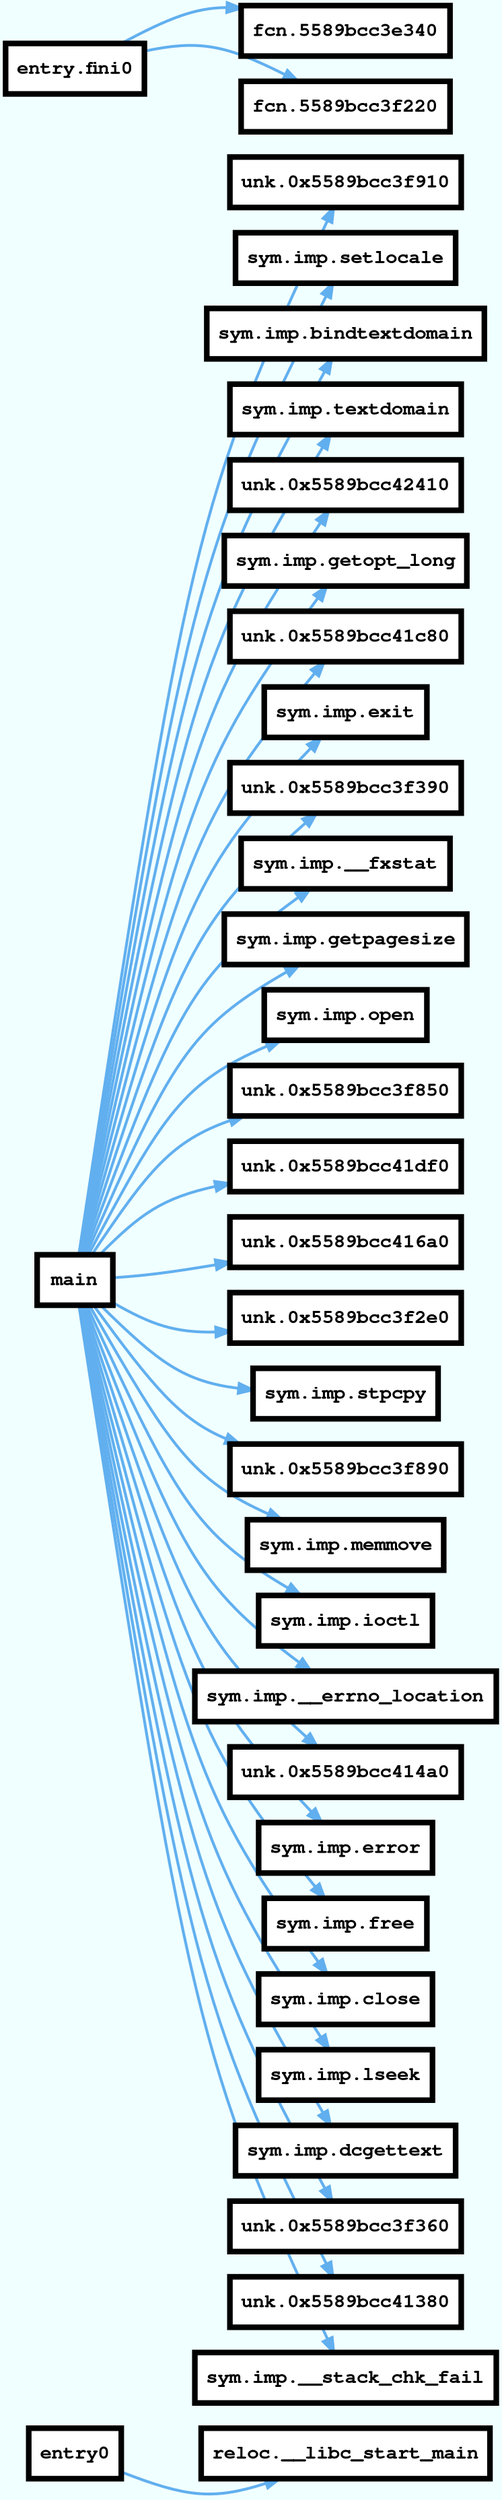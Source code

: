 digraph code {
rankdir=LR;
outputorder=edgesfirst;
graph [bgcolor=azure fontname="Courier" splines="curved"];
node [penwidth=4 fillcolor=white style=filled fontname="Courier Bold" fontsize=14 shape=box];
edge [arrowhead="normal" style=bold weight=2];
  "0x5589bcc3f1f0" [label="entry0" URL="entry0/0x5589bcc3f1f0"];
  "0x5589bcc3f1f0" -> "0x5589bcc46fd0" [color="#61afef" URL="reloc.__libc_start_main/0x5589bcc46fd0"];
  "0x5589bcc46fd0" [label="reloc.__libc_start_main" URL="reloc.__libc_start_main/0x5589bcc46fd0"];
  "0x5589bcc3e690" [label="main" URL="main/0x5589bcc3e690"];
  "0x5589bcc3e690" -> "0x5589bcc3f910" [color="#61afef" URL="unk.0x5589bcc3f910/0x5589bcc3f910"];
  "0x5589bcc3f910" [label="unk.0x5589bcc3f910" URL="unk.0x5589bcc3f910/0x5589bcc3f910"];
  "0x5589bcc3e690" -> "0x5589bcc3e580" [color="#61afef" URL="sym.imp.setlocale/0x5589bcc3e580"];
  "0x5589bcc3e580" [label="sym.imp.setlocale" URL="sym.imp.setlocale/0x5589bcc3e580"];
  "0x5589bcc3e690" -> "0x5589bcc3e3e0" [color="#61afef" URL="sym.imp.bindtextdomain/0x5589bcc3e3e0"];
  "0x5589bcc3e3e0" [label="sym.imp.bindtextdomain" URL="sym.imp.bindtextdomain/0x5589bcc3e3e0"];
  "0x5589bcc3e690" -> "0x5589bcc3e3c0" [color="#61afef" URL="sym.imp.textdomain/0x5589bcc3e3c0"];
  "0x5589bcc3e3c0" [label="sym.imp.textdomain" URL="sym.imp.textdomain/0x5589bcc3e3c0"];
  "0x5589bcc3e690" -> "0x5589bcc42410" [color="#61afef" URL="unk.0x5589bcc42410/0x5589bcc42410"];
  "0x5589bcc42410" [label="unk.0x5589bcc42410" URL="unk.0x5589bcc42410/0x5589bcc42410"];
  "0x5589bcc3e690" -> "0x5589bcc3e440" [color="#61afef" URL="sym.imp.getopt_long/0x5589bcc3e440"];
  "0x5589bcc3e440" [label="sym.imp.getopt_long" URL="sym.imp.getopt_long/0x5589bcc3e440"];
  "0x5589bcc3e690" -> "0x5589bcc41c80" [color="#61afef" URL="unk.0x5589bcc41c80/0x5589bcc41c80"];
  "0x5589bcc41c80" [label="unk.0x5589bcc41c80" URL="unk.0x5589bcc41c80/0x5589bcc41c80"];
  "0x5589bcc3e690" -> "0x5589bcc3e600" [color="#61afef" URL="sym.imp.exit/0x5589bcc3e600"];
  "0x5589bcc3e600" [label="sym.imp.exit" URL="sym.imp.exit/0x5589bcc3e600"];
  "0x5589bcc3e690" -> "0x5589bcc3f390" [color="#61afef" URL="unk.0x5589bcc3f390/0x5589bcc3f390"];
  "0x5589bcc3f390" [label="unk.0x5589bcc3f390" URL="unk.0x5589bcc3f390/0x5589bcc3f390"];
  "0x5589bcc3e690" -> "0x5589bcc3e550" [color="#61afef" URL="sym.imp.__fxstat/0x5589bcc3e550"];
  "0x5589bcc3e550" [label="sym.imp.__fxstat" URL="sym.imp.__fxstat/0x5589bcc3e550"];
  "0x5589bcc3e690" -> "0x5589bcc3e5f0" [color="#61afef" URL="sym.imp.getpagesize/0x5589bcc3e5f0"];
  "0x5589bcc3e5f0" [label="sym.imp.getpagesize" URL="sym.imp.getpagesize/0x5589bcc3e5f0"];
  "0x5589bcc3e690" -> "0x5589bcc3e5c0" [color="#61afef" URL="sym.imp.open/0x5589bcc3e5c0"];
  "0x5589bcc3e5c0" [label="sym.imp.open" URL="sym.imp.open/0x5589bcc3e5c0"];
  "0x5589bcc3e690" -> "0x5589bcc3f850" [color="#61afef" URL="unk.0x5589bcc3f850/0x5589bcc3f850"];
  "0x5589bcc3f850" [label="unk.0x5589bcc3f850" URL="unk.0x5589bcc3f850/0x5589bcc3f850"];
  "0x5589bcc3e690" -> "0x5589bcc41df0" [color="#61afef" URL="unk.0x5589bcc41df0/0x5589bcc41df0"];
  "0x5589bcc41df0" [label="unk.0x5589bcc41df0" URL="unk.0x5589bcc41df0/0x5589bcc41df0"];
  "0x5589bcc3e690" -> "0x5589bcc416a0" [color="#61afef" URL="unk.0x5589bcc416a0/0x5589bcc416a0"];
  "0x5589bcc416a0" [label="unk.0x5589bcc416a0" URL="unk.0x5589bcc416a0/0x5589bcc416a0"];
  "0x5589bcc3e690" -> "0x5589bcc3f2e0" [color="#61afef" URL="unk.0x5589bcc3f2e0/0x5589bcc3f2e0"];
  "0x5589bcc3f2e0" [label="unk.0x5589bcc3f2e0" URL="unk.0x5589bcc3f2e0/0x5589bcc3f2e0"];
  "0x5589bcc3e690" -> "0x5589bcc3e3f0" [color="#61afef" URL="sym.imp.stpcpy/0x5589bcc3e3f0"];
  "0x5589bcc3e3f0" [label="sym.imp.stpcpy" URL="sym.imp.stpcpy/0x5589bcc3e3f0"];
  "0x5589bcc3e690" -> "0x5589bcc3f890" [color="#61afef" URL="unk.0x5589bcc3f890/0x5589bcc3f890"];
  "0x5589bcc3f890" [label="unk.0x5589bcc3f890" URL="unk.0x5589bcc3f890/0x5589bcc3f890"];
  "0x5589bcc3e690" -> "0x5589bcc3e5a0" [color="#61afef" URL="sym.imp.memmove/0x5589bcc3e5a0"];
  "0x5589bcc3e5a0" [label="sym.imp.memmove" URL="sym.imp.memmove/0x5589bcc3e5a0"];
  "0x5589bcc3e690" -> "0x5589bcc3e490" [color="#61afef" URL="sym.imp.ioctl/0x5589bcc3e490"];
  "0x5589bcc3e490" [label="sym.imp.ioctl" URL="sym.imp.ioctl/0x5589bcc3e490"];
  "0x5589bcc3e690" -> "0x5589bcc3e370" [color="#61afef" URL="sym.imp.__errno_location/0x5589bcc3e370"];
  "0x5589bcc3e370" [label="sym.imp.__errno_location" URL="sym.imp.__errno_location/0x5589bcc3e370"];
  "0x5589bcc3e690" -> "0x5589bcc414a0" [color="#61afef" URL="unk.0x5589bcc414a0/0x5589bcc414a0"];
  "0x5589bcc414a0" [label="unk.0x5589bcc414a0" URL="unk.0x5589bcc414a0/0x5589bcc414a0"];
  "0x5589bcc3e690" -> "0x5589bcc3e5b0" [color="#61afef" URL="sym.imp.error/0x5589bcc3e5b0"];
  "0x5589bcc3e5b0" [label="sym.imp.error" URL="sym.imp.error/0x5589bcc3e5b0"];
  "0x5589bcc3e690" -> "0x5589bcc3e350" [color="#61afef" URL="sym.imp.free/0x5589bcc3e350"];
  "0x5589bcc3e350" [label="sym.imp.free" URL="sym.imp.free/0x5589bcc3e350"];
  "0x5589bcc3e690" -> "0x5589bcc3e4a0" [color="#61afef" URL="sym.imp.close/0x5589bcc3e4a0"];
  "0x5589bcc3e4a0" [label="sym.imp.close" URL="sym.imp.close/0x5589bcc3e4a0"];
  "0x5589bcc3e690" -> "0x5589bcc3e470" [color="#61afef" URL="sym.imp.lseek/0x5589bcc3e470"];
  "0x5589bcc3e470" [label="sym.imp.lseek" URL="sym.imp.lseek/0x5589bcc3e470"];
  "0x5589bcc3e690" -> "0x5589bcc3e400" [color="#61afef" URL="sym.imp.dcgettext/0x5589bcc3e400"];
  "0x5589bcc3e400" [label="sym.imp.dcgettext" URL="sym.imp.dcgettext/0x5589bcc3e400"];
  "0x5589bcc3e690" -> "0x5589bcc3f360" [color="#61afef" URL="unk.0x5589bcc3f360/0x5589bcc3f360"];
  "0x5589bcc3f360" [label="unk.0x5589bcc3f360" URL="unk.0x5589bcc3f360/0x5589bcc3f360"];
  "0x5589bcc3e690" -> "0x5589bcc41380" [color="#61afef" URL="unk.0x5589bcc41380/0x5589bcc41380"];
  "0x5589bcc41380" [label="unk.0x5589bcc41380" URL="unk.0x5589bcc41380/0x5589bcc41380"];
  "0x5589bcc3e690" -> "0x5589bcc3e430" [color="#61afef" URL="sym.imp.__stack_chk_fail/0x5589bcc3e430"];
  "0x5589bcc3e430" [label="sym.imp.__stack_chk_fail" URL="sym.imp.__stack_chk_fail/0x5589bcc3e430"];
  "0x5589bcc3f290" [label="entry.fini0" URL="entry.fini0/0x5589bcc3f290"];
  "0x5589bcc3f290" -> "0x5589bcc3e340" [color="#61afef" URL="fcn.5589bcc3e340/0x5589bcc3e340"];
  "0x5589bcc3e340" [label="fcn.5589bcc3e340" URL="fcn.5589bcc3e340/0x5589bcc3e340"];
  "0x5589bcc3f290" -> "0x5589bcc3f220" [color="#61afef" URL="fcn.5589bcc3f220/0x5589bcc3f220"];
  "0x5589bcc3f220" [label="fcn.5589bcc3f220" URL="fcn.5589bcc3f220/0x5589bcc3f220"];
}
